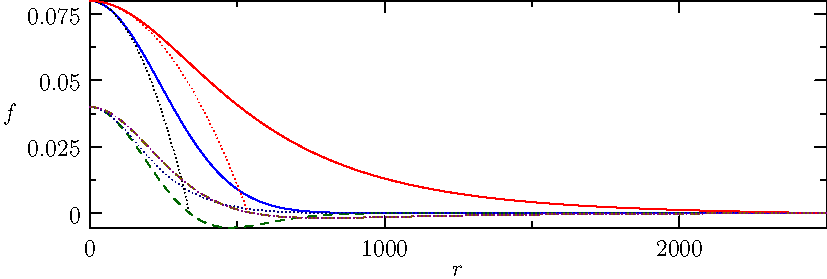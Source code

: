 //laplassian A + 3/8 K A^3 - alpha A = 0
import graph;

real eps0 = 8.85*1e-12; //SI epsilon0 dielectric constant of vacuum
real c = 3*1e8; //SI speed of light
real E_unit = 5.14 * 1e11; // SI atomic field
real lambda = 780*1e-9; // SI wavelength
real k0 = 2*pi/lambda; // SI wave number
real z_unit = 2/k0;
real tau_unit = (lambda/c)/(2*pi);
real r_unit = 1/sqrt(2)/k0;

string str(real v) {return format("%.3g",v);}

write("z_unit = "+str(z_unit*1e6)+" um");
write("tau_unit = "+str(tau_unit*1e15)+" fs");
write("r_unit = "+str(r_unit*1e6)+" um");

struct townsend
{
  real K = 0.00725;//0.0377;//0.035;//0.00943;
  int n=2048;
  real dx = 2500/n;
 
  real LaplassianFactor=2;
  
  real A(int i) {
  //  return ((i==0 ? 1:2)+1/(i+.5))/dx/dx;
    return -(2+1/(i+.5))/dx/dx;
  }
  
  real B(int i) {
    return 1/dx/dx;
  }
  
  real C(int i) {
  //  return (-1-1/(i+.5))/dx/dx;
    return ((i==0 ? 2 : 1)+1/(i+.5))/dx/dx;
  }
  
  real metric(int i) {
    return (i==0 ? 3/8 : i+.5) * dx * 2 * pi;
  }
  
  real[] solve(real f_0, real alpha) {
    real[] res = new real[n];
    res[0] = f_0;
    for(int i=0;i<n-1;++i)
    {
      real f_i_1 = i>0 ? res[i-1] : .0;
      real f_i = res[i];
      real f_i1 = -(LaplassianFactor * (f_i * A(i) + B(i) * f_i_1) + 3/4*K*f_i^3 - alpha * f_i) / (LaplassianFactor*C(i));
      res[i+1] = f_i1;
    }
    return res;
  }
  
  bool trend(real[] f) {
    for(int i=0;i<f.length;++i) {
      if(f[i]<0)
        return false;
    }
    return true;
  }
  
  real f0 = 0.0611344;
  real r0 = 395.98;
  real alpha0;
  
  void upd_r0(real f0) {
    r0 = (4*LaplassianFactor/(2*3/4*f0^2*K))^.5;
  }
  
  void upd_alpha0(real f0) {
    alpha0 = 3/4*f0^2*K-4*LaplassianFactor/r0^2;
  }

  real[] solg;
  
  void gauss()  {
    solg = new real[n];
    for(int i=0;i<n;++i)
      solg[i] = f0 * exp(-(i*dx)^2/r0^2);
  }

  real[] solution;
  real alpha;
  
  void find()
  {
    alpha = alpha0;
    real dalpha = alpha0/2;
    //write(alpha);
    //write(f0);
    //write("----");
    while(abs(dalpha) > abs(alpha0*1e-13)) {
      real[] s = solve(f0, alpha);
      guide g;
      for(int i=0;i<n;++i)
        g=g--(i*dx, s[i]);
      if((!trend(s) && dalpha<0) || (trend(s) && dalpha>0))
        dalpha = -dalpha/2;
      alpha+=dalpha;
      //write((alpha,dalpha));
    }
    solution = solve(f0, alpha);
  }
  
  void find_by_f0() {
    alpha = alpha0;
    real f00=f0;
    real df0 = f0/2; 
    while(abs(df0) > abs(f00*1e-13)) {
      real[] s = solve(f0, alpha);
      guide g;
      for(int i=0;i<n;++i)
        g=g--(i*dx, s[i]);
      if((!trend(s) && df0>0) || (trend(s) && df0<0))
        df0 = -df0/2;
      f0+=df0;
      //write((f0,df0));
    }
    solution = solve(f0, alpha);
  }
  
  void upd() {
    upd_r0(f0);
    upd_alpha0(f0);
    gauss();
    find();
  }
  
  void plotgauss(picture pic)
  {
    guide g;
    for(int i=0;i<n;++i)
      g=g--(i*dx, solg[i]);
    draw(pic,g,blue);
    guide ga;
    real a = (-2 * solg[0] + 2 * solg[1])/dx/dx/2;
    for(int i=0;i<n;++i) {
      real r = i*dx;
      real v = f0+a*r^2;
      if(v>0)
        ga=ga--(i*dx, v);
    }
    draw(pic,ga,dotted);
  }
  
  void plotgauss_check(picture pic)
  {
    real[] term1=new real[n];
    for(int i=0;i<n-1;++i)
      term1[i] = LaplassianFactor*((i==0?0:solg[i-1]*B(i)) + solg[i]*A(i) + solg[i+1]*C(i));
    term1[n-1] = 0;
    real[] term2=new real[n];
    for(int i=0;i<n;++i)
      term2[i] = K*solg[i]^3*3/4-alpha0*solg[i];
    guide gt1,gt2;
    real factor = .5 * solg[0]/max(abs(term1[0]),abs(term2[0]));
    for(int i=0;i<n;++i) {
      gt1=gt1--(i*dx, -factor*term1[i]);
      gt2=gt2--(i*dx, factor*term2[i]);
    }
    draw(pic,gt1,.4*green+dashed);
    draw(pic,gt2,.5*blue+dotted);
  }

  void plot(picture pic)
  {
    guide g;
    for(int i=0;i<n;++i)
      g=g--(i*dx, solution[i]);
    draw(pic,g,red);
  }
  
  void plot_check(picture pic)
  {
    guide ga;
    real a = (-2 * solution[0] + 2 * solution[1])/dx/dx/2;
    for(int i=0;i<n;++i) {
      real r = i*dx;
      real v = f0+a*r^2;
      if(v>0)
        ga=ga--(i*dx, v);
    }
    draw(pic,ga,red+dotted);
    real[] term1=new real[n];
    for(int i=0;i<n-1;++i)
      term1[i] = LaplassianFactor*((i==0?0:solution[i-1]*B(i)) + solution[i]*A(i) + solution[i+1]*C(i));
    term1[n-1] = 0;
    real[] term2=new real[n];
    for(int i=0;i<n;++i)
      term2[i] = K*solution[i]^3*3/4-alpha*solution[i];
    guide gt1,gt2;
    real factor = .5 * solution[0]/max(abs(term1[0]),abs(term2[0]));
    for(int i=0;i<n;++i) {
      gt1=gt1--(i*dx, -factor*term1[i]);
      gt2=gt2--(i*dx, factor*term2[i]);
    }
    draw(pic,gt1,0.5*red+.4*green+dashed);
    draw(pic,gt2,0.5*red+.5*blue+dotted);
  }
  
  real en(real[] s) {
    real res=0;
    for(int i=0;i<n;++i)
      res += s[i]^2 * metric(i) * dx;
    return res;
  }
  
  real Energy() {
    return en(solution);
  }

  real EnergyG() {
    return en(solg);
  }
  
};

townsend T;
T.f0=0.08;
T.upd();

//write(2*3/4*T.f0^2*T.K);
//write(8/T.r0^2);
real energyF = .5 * c * eps0 * (E_unit *  r_unit)^2;

write("Classic Pcr Sasha : " + str(1.86*lambda^2/4/pi/((7.4*.8+9.2*.2)*1e-24)/1e9) + " GW");

write("Classic Pcr : " + str(1.86*lambda^2/4/pi/(4*1e-23)/1e9) + " GW");

write("Townsend power : " + str(T.Energy()*energyF/1e9)+" GW");
write("Gauss power : " + str(T.EnergyG()*energyF/1e9)+" GW");
write("ratio = " + string(T.Energy()/T.EnergyG()));
picture pic;
//gauss:
T.plotgauss(pic);
T.plotgauss_check(pic);

T.plot(pic);
T.plot_check(pic);

xaxis(pic,"$r$",BottomTop,LeftTicks);
yaxis(pic,"$f$",LeftRight,RightTicks);
size(pic,13cm,4cm,point(pic,SW),point(pic,NE));
add(pic.fit());

/*
picture pic_test;
T.LaplassianFactor=1.;
T.alpha0=1.;
T.f0=2.2;
T.dx=11/T.n;
T.K=4/3;
T.find_by_f0();
write(T.Energy()/2/pi);
T.plot(pic_test);
T.plot_check(pic_test);
xaxis(pic_test,"$r$",BottomTop,LeftTicks);
yaxis(pic_test,"$f$",LeftRight,RightTicks);
size(pic_test,13cm,4cm,point(pic_test,SW),point(pic_test,NE));
add(pic_test.fit(), (0,5cm));
*/